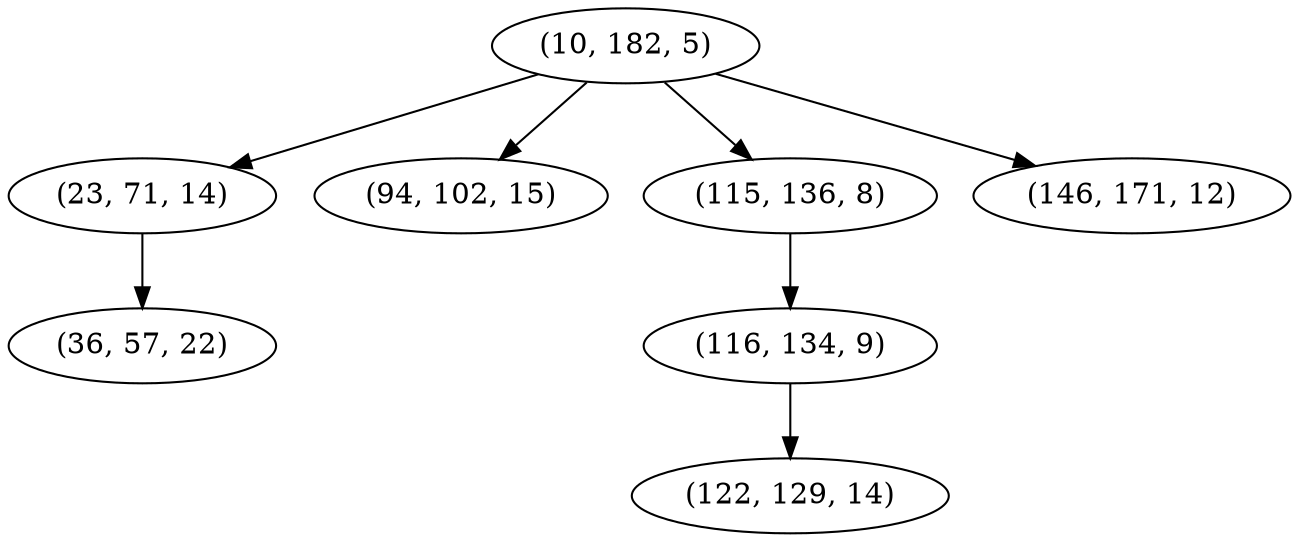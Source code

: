 digraph tree {
    "(10, 182, 5)";
    "(23, 71, 14)";
    "(36, 57, 22)";
    "(94, 102, 15)";
    "(115, 136, 8)";
    "(116, 134, 9)";
    "(122, 129, 14)";
    "(146, 171, 12)";
    "(10, 182, 5)" -> "(23, 71, 14)";
    "(10, 182, 5)" -> "(94, 102, 15)";
    "(10, 182, 5)" -> "(115, 136, 8)";
    "(10, 182, 5)" -> "(146, 171, 12)";
    "(23, 71, 14)" -> "(36, 57, 22)";
    "(115, 136, 8)" -> "(116, 134, 9)";
    "(116, 134, 9)" -> "(122, 129, 14)";
}
